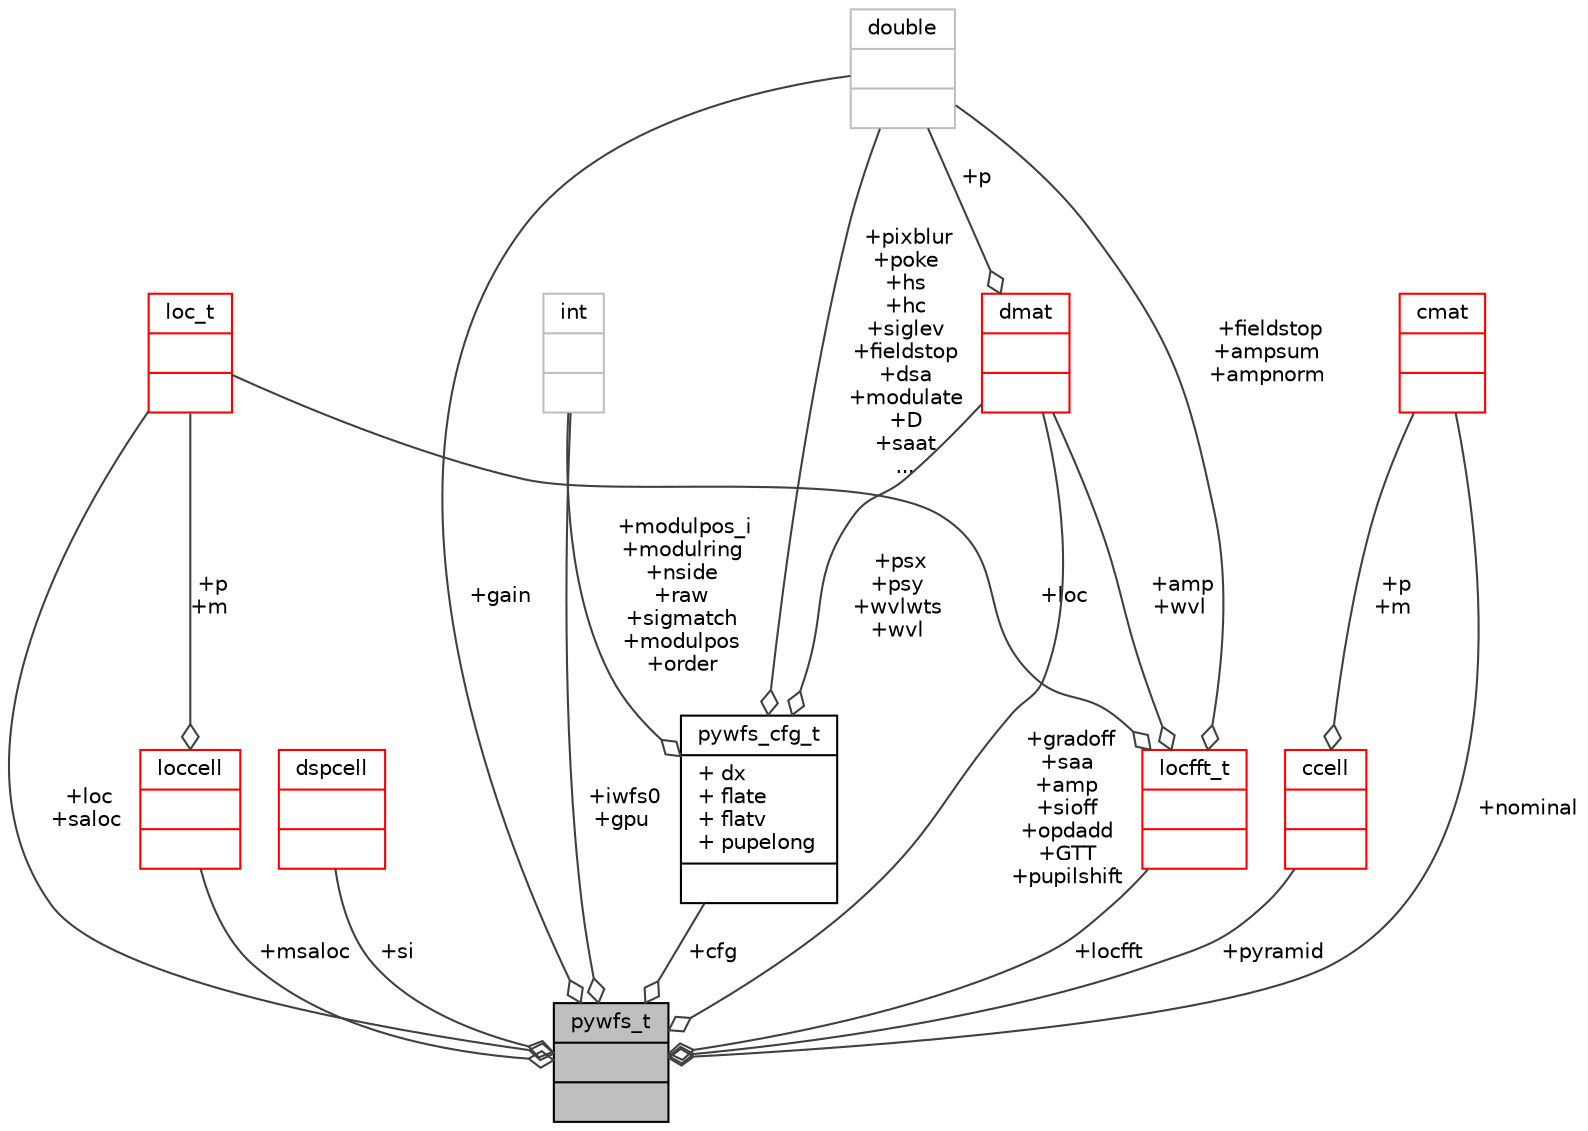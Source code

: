 digraph "pywfs_t"
{
 // INTERACTIVE_SVG=YES
  bgcolor="transparent";
  edge [fontname="Helvetica",fontsize="10",labelfontname="Helvetica",labelfontsize="10"];
  node [fontname="Helvetica",fontsize="10",shape=record];
  Node16 [label="{pywfs_t\n||}",height=0.2,width=0.4,color="black", fillcolor="grey75", style="filled", fontcolor="black"];
  Node17 -> Node16 [color="grey25",fontsize="10",style="solid",label=" +msaloc" ,arrowhead="odiamond",fontname="Helvetica"];
  Node17 [label="{loccell\n||}",height=0.2,width=0.4,color="red",URL="$type_8h.html#structloccell"];
  Node28 -> Node17 [color="grey25",fontsize="10",style="solid",label=" +p\n+m" ,arrowhead="odiamond",fontname="Helvetica"];
  Node28 [label="{loc_t\n||}",height=0.2,width=0.4,color="red",URL="$type_8h.html#structloc__t"];
  Node31 -> Node16 [color="grey25",fontsize="10",style="solid",label=" +si" ,arrowhead="odiamond",fontname="Helvetica"];
  Node31 [label="{dspcell\n||}",height=0.2,width=0.4,color="red",URL="$type_8h.html#structdspcell"];
  Node33 -> Node16 [color="grey25",fontsize="10",style="solid",label=" +gain" ,arrowhead="odiamond",fontname="Helvetica"];
  Node33 [label="{double\n||}",height=0.2,width=0.4,color="grey75"];
  Node34 -> Node16 [color="grey25",fontsize="10",style="solid",label=" +cfg" ,arrowhead="odiamond",fontname="Helvetica"];
  Node34 [label="{pywfs_cfg_t\n|+ dx\l+ flate\l+ flatv\l+ pupelong\l|}",height=0.2,width=0.4,color="black",URL="$pywfs_8h.html#structpywfs__cfg__t"];
  Node33 -> Node34 [color="grey25",fontsize="10",style="solid",label=" +pixblur\n+poke\n+hs\n+hc\n+siglev\n+fieldstop\n+dsa\n+modulate\n+D\n+saat\n..." ,arrowhead="odiamond",fontname="Helvetica"];
  Node20 -> Node34 [color="grey25",fontsize="10",style="solid",label=" +modulpos_i\n+modulring\n+nside\n+raw\n+sigmatch\n+modulpos\n+order" ,arrowhead="odiamond",fontname="Helvetica"];
  Node20 [label="{int\n||}",height=0.2,width=0.4,color="grey75"];
  Node35 -> Node34 [color="grey25",fontsize="10",style="solid",label=" +psx\n+psy\n+wvlwts\n+wvl" ,arrowhead="odiamond",fontname="Helvetica"];
  Node35 [label="{dmat\n||}",height=0.2,width=0.4,color="red",URL="$type_8h.html#structdmat"];
  Node33 -> Node35 [color="grey25",fontsize="10",style="solid",label=" +p" ,arrowhead="odiamond",fontname="Helvetica"];
  Node38 -> Node16 [color="grey25",fontsize="10",style="solid",label=" +locfft" ,arrowhead="odiamond",fontname="Helvetica"];
  Node38 [label="{locfft_t\n||}",height=0.2,width=0.4,color="red",URL="$locfft_8h.html#structlocfft__t"];
  Node33 -> Node38 [color="grey25",fontsize="10",style="solid",label=" +fieldstop\n+ampsum\n+ampnorm" ,arrowhead="odiamond",fontname="Helvetica"];
  Node35 -> Node38 [color="grey25",fontsize="10",style="solid",label=" +amp\n+wvl" ,arrowhead="odiamond",fontname="Helvetica"];
  Node28 -> Node38 [color="grey25",fontsize="10",style="solid",label=" +loc" ,arrowhead="odiamond",fontname="Helvetica"];
  Node20 -> Node16 [color="grey25",fontsize="10",style="solid",label=" +iwfs0\n+gpu" ,arrowhead="odiamond",fontname="Helvetica"];
  Node35 -> Node16 [color="grey25",fontsize="10",style="solid",label=" +gradoff\n+saa\n+amp\n+sioff\n+opdadd\n+GTT\n+pupilshift" ,arrowhead="odiamond",fontname="Helvetica"];
  Node42 -> Node16 [color="grey25",fontsize="10",style="solid",label=" +nominal" ,arrowhead="odiamond",fontname="Helvetica"];
  Node42 [label="{cmat\n||}",height=0.2,width=0.4,color="red",URL="$type_8h.html#structcmat"];
  Node28 -> Node16 [color="grey25",fontsize="10",style="solid",label=" +loc\n+saloc" ,arrowhead="odiamond",fontname="Helvetica"];
  Node44 -> Node16 [color="grey25",fontsize="10",style="solid",label=" +pyramid" ,arrowhead="odiamond",fontname="Helvetica"];
  Node44 [label="{ccell\n||}",height=0.2,width=0.4,color="red",URL="$type_8h.html#structccell"];
  Node42 -> Node44 [color="grey25",fontsize="10",style="solid",label=" +p\n+m" ,arrowhead="odiamond",fontname="Helvetica"];
}
